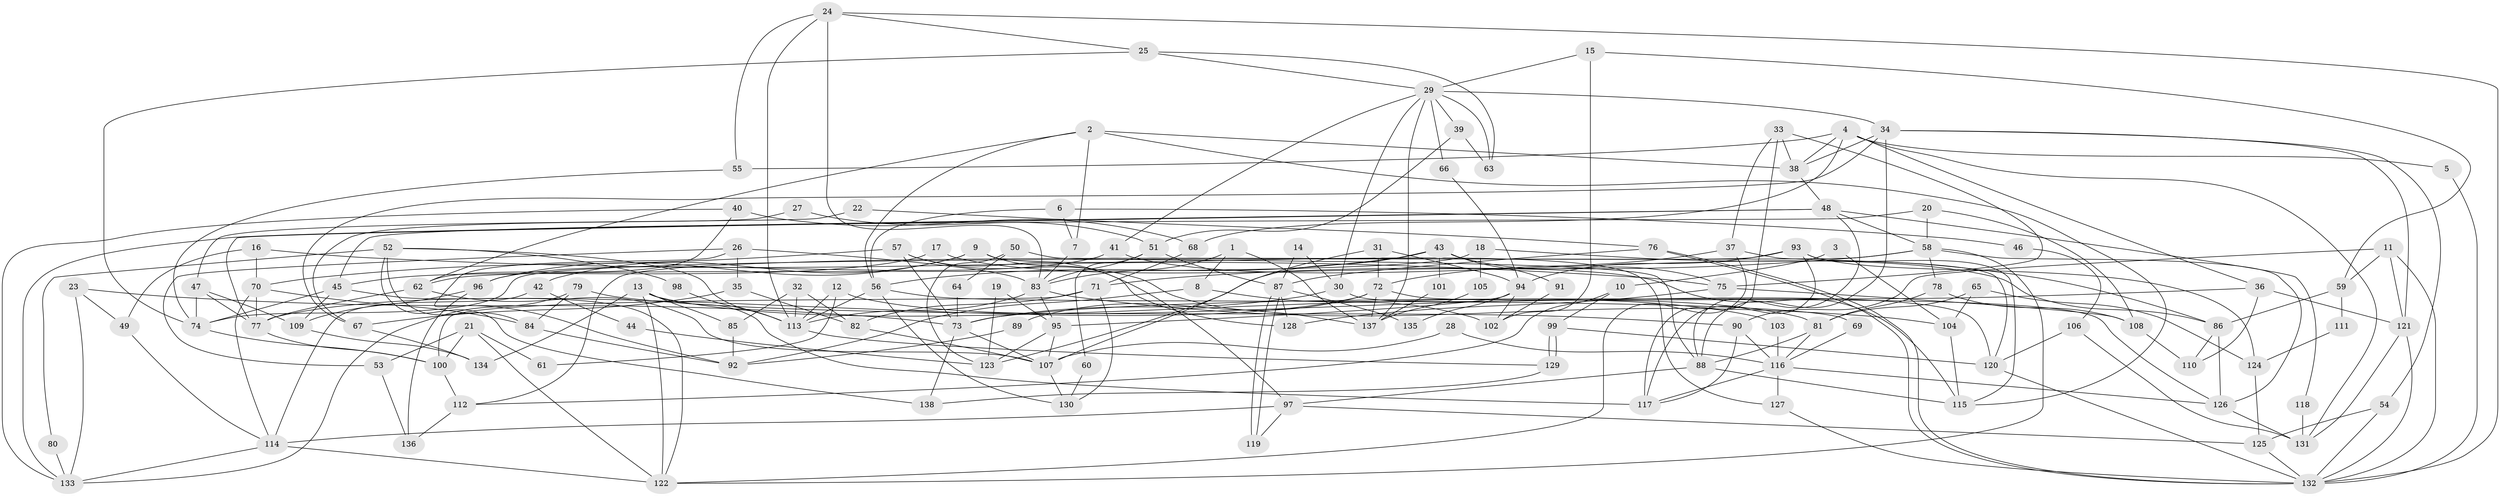 // coarse degree distribution, {11: 0.09523809523809523, 8: 0.11904761904761904, 5: 0.14285714285714285, 9: 0.07142857142857142, 6: 0.09523809523809523, 7: 0.16666666666666666, 3: 0.11904761904761904, 4: 0.09523809523809523, 13: 0.023809523809523808, 10: 0.047619047619047616, 12: 0.023809523809523808}
// Generated by graph-tools (version 1.1) at 2025/37/03/04/25 23:37:04]
// undirected, 138 vertices, 276 edges
graph export_dot {
  node [color=gray90,style=filled];
  1;
  2;
  3;
  4;
  5;
  6;
  7;
  8;
  9;
  10;
  11;
  12;
  13;
  14;
  15;
  16;
  17;
  18;
  19;
  20;
  21;
  22;
  23;
  24;
  25;
  26;
  27;
  28;
  29;
  30;
  31;
  32;
  33;
  34;
  35;
  36;
  37;
  38;
  39;
  40;
  41;
  42;
  43;
  44;
  45;
  46;
  47;
  48;
  49;
  50;
  51;
  52;
  53;
  54;
  55;
  56;
  57;
  58;
  59;
  60;
  61;
  62;
  63;
  64;
  65;
  66;
  67;
  68;
  69;
  70;
  71;
  72;
  73;
  74;
  75;
  76;
  77;
  78;
  79;
  80;
  81;
  82;
  83;
  84;
  85;
  86;
  87;
  88;
  89;
  90;
  91;
  92;
  93;
  94;
  95;
  96;
  97;
  98;
  99;
  100;
  101;
  102;
  103;
  104;
  105;
  106;
  107;
  108;
  109;
  110;
  111;
  112;
  113;
  114;
  115;
  116;
  117;
  118;
  119;
  120;
  121;
  122;
  123;
  124;
  125;
  126;
  127;
  128;
  129;
  130;
  131;
  132;
  133;
  134;
  135;
  136;
  137;
  138;
  1 -- 83;
  1 -- 8;
  1 -- 137;
  2 -- 115;
  2 -- 38;
  2 -- 7;
  2 -- 56;
  2 -- 62;
  3 -- 104;
  3 -- 10;
  4 -- 36;
  4 -- 38;
  4 -- 5;
  4 -- 55;
  4 -- 68;
  4 -- 131;
  5 -- 132;
  6 -- 7;
  6 -- 56;
  6 -- 46;
  7 -- 83;
  8 -- 92;
  8 -- 102;
  9 -- 127;
  9 -- 97;
  9 -- 42;
  9 -- 96;
  10 -- 112;
  10 -- 99;
  11 -- 132;
  11 -- 121;
  11 -- 59;
  11 -- 90;
  12 -- 113;
  12 -- 81;
  12 -- 61;
  13 -- 117;
  13 -- 122;
  13 -- 85;
  13 -- 103;
  13 -- 134;
  14 -- 30;
  14 -- 87;
  15 -- 59;
  15 -- 29;
  15 -- 102;
  16 -- 75;
  16 -- 70;
  16 -- 49;
  17 -- 115;
  17 -- 45;
  18 -- 62;
  18 -- 86;
  18 -- 105;
  19 -- 123;
  19 -- 95;
  20 -- 108;
  20 -- 58;
  20 -- 45;
  21 -- 122;
  21 -- 100;
  21 -- 53;
  21 -- 61;
  22 -- 76;
  22 -- 47;
  23 -- 133;
  23 -- 49;
  23 -- 73;
  24 -- 132;
  24 -- 25;
  24 -- 55;
  24 -- 83;
  24 -- 113;
  25 -- 74;
  25 -- 29;
  25 -- 63;
  26 -- 92;
  26 -- 83;
  26 -- 35;
  26 -- 53;
  27 -- 51;
  27 -- 67;
  28 -- 116;
  28 -- 107;
  29 -- 137;
  29 -- 34;
  29 -- 30;
  29 -- 39;
  29 -- 41;
  29 -- 63;
  29 -- 66;
  30 -- 73;
  30 -- 120;
  31 -- 72;
  31 -- 107;
  31 -- 94;
  32 -- 113;
  32 -- 82;
  32 -- 85;
  33 -- 38;
  33 -- 37;
  33 -- 75;
  33 -- 117;
  34 -- 88;
  34 -- 67;
  34 -- 38;
  34 -- 54;
  34 -- 121;
  35 -- 82;
  35 -- 67;
  36 -- 121;
  36 -- 73;
  36 -- 110;
  37 -- 120;
  37 -- 122;
  37 -- 72;
  38 -- 48;
  39 -- 63;
  39 -- 51;
  40 -- 62;
  40 -- 68;
  40 -- 133;
  41 -- 96;
  41 -- 86;
  42 -- 114;
  42 -- 44;
  43 -- 56;
  43 -- 75;
  43 -- 91;
  43 -- 101;
  43 -- 123;
  44 -- 123;
  45 -- 74;
  45 -- 109;
  45 -- 122;
  46 -- 106;
  47 -- 77;
  47 -- 74;
  47 -- 109;
  48 -- 58;
  48 -- 133;
  48 -- 77;
  48 -- 88;
  48 -- 118;
  49 -- 114;
  50 -- 88;
  50 -- 123;
  50 -- 64;
  51 -- 83;
  51 -- 60;
  51 -- 87;
  52 -- 138;
  52 -- 113;
  52 -- 80;
  52 -- 84;
  52 -- 98;
  53 -- 136;
  54 -- 132;
  54 -- 125;
  55 -- 74;
  56 -- 113;
  56 -- 69;
  56 -- 130;
  57 -- 73;
  57 -- 137;
  57 -- 70;
  57 -- 128;
  58 -- 78;
  58 -- 126;
  58 -- 71;
  58 -- 74;
  58 -- 122;
  59 -- 86;
  59 -- 111;
  60 -- 130;
  62 -- 77;
  62 -- 107;
  64 -- 73;
  65 -- 124;
  65 -- 81;
  65 -- 104;
  66 -- 94;
  67 -- 134;
  68 -- 71;
  69 -- 116;
  70 -- 114;
  70 -- 77;
  70 -- 84;
  71 -- 100;
  71 -- 82;
  71 -- 130;
  72 -- 77;
  72 -- 89;
  72 -- 126;
  72 -- 137;
  73 -- 107;
  73 -- 138;
  74 -- 100;
  75 -- 128;
  75 -- 108;
  76 -- 132;
  76 -- 132;
  76 -- 87;
  77 -- 100;
  78 -- 108;
  78 -- 81;
  79 -- 90;
  79 -- 84;
  79 -- 133;
  80 -- 133;
  81 -- 88;
  81 -- 116;
  82 -- 107;
  83 -- 104;
  83 -- 95;
  83 -- 113;
  84 -- 92;
  85 -- 92;
  86 -- 126;
  86 -- 110;
  87 -- 119;
  87 -- 119;
  87 -- 128;
  87 -- 135;
  88 -- 97;
  88 -- 115;
  89 -- 92;
  90 -- 117;
  90 -- 116;
  91 -- 102;
  93 -- 94;
  93 -- 112;
  93 -- 115;
  93 -- 117;
  93 -- 124;
  94 -- 95;
  94 -- 102;
  94 -- 135;
  95 -- 107;
  95 -- 123;
  96 -- 109;
  96 -- 136;
  97 -- 114;
  97 -- 125;
  97 -- 119;
  98 -- 113;
  99 -- 120;
  99 -- 129;
  99 -- 129;
  100 -- 112;
  101 -- 137;
  103 -- 116;
  104 -- 115;
  105 -- 137;
  106 -- 131;
  106 -- 120;
  107 -- 130;
  108 -- 110;
  109 -- 134;
  111 -- 124;
  112 -- 136;
  113 -- 129;
  114 -- 122;
  114 -- 133;
  116 -- 117;
  116 -- 126;
  116 -- 127;
  118 -- 131;
  120 -- 132;
  121 -- 131;
  121 -- 132;
  124 -- 125;
  125 -- 132;
  126 -- 131;
  127 -- 132;
  129 -- 138;
}
